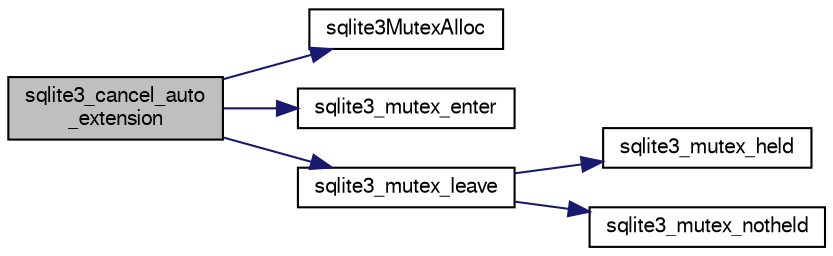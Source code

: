 digraph "sqlite3_cancel_auto_extension"
{
  edge [fontname="FreeSans",fontsize="10",labelfontname="FreeSans",labelfontsize="10"];
  node [fontname="FreeSans",fontsize="10",shape=record];
  rankdir="LR";
  Node313731 [label="sqlite3_cancel_auto\l_extension",height=0.2,width=0.4,color="black", fillcolor="grey75", style="filled", fontcolor="black"];
  Node313731 -> Node313732 [color="midnightblue",fontsize="10",style="solid",fontname="FreeSans"];
  Node313732 [label="sqlite3MutexAlloc",height=0.2,width=0.4,color="black", fillcolor="white", style="filled",URL="$sqlite3_8c.html#a0e3f432ee581f6876b590e7ad7e84e19"];
  Node313731 -> Node313733 [color="midnightblue",fontsize="10",style="solid",fontname="FreeSans"];
  Node313733 [label="sqlite3_mutex_enter",height=0.2,width=0.4,color="black", fillcolor="white", style="filled",URL="$sqlite3_8c.html#a1c12cde690bd89f104de5cbad12a6bf5"];
  Node313731 -> Node313734 [color="midnightblue",fontsize="10",style="solid",fontname="FreeSans"];
  Node313734 [label="sqlite3_mutex_leave",height=0.2,width=0.4,color="black", fillcolor="white", style="filled",URL="$sqlite3_8c.html#a5838d235601dbd3c1fa993555c6bcc93"];
  Node313734 -> Node313735 [color="midnightblue",fontsize="10",style="solid",fontname="FreeSans"];
  Node313735 [label="sqlite3_mutex_held",height=0.2,width=0.4,color="black", fillcolor="white", style="filled",URL="$sqlite3_8c.html#acf77da68932b6bc163c5e68547ecc3e7"];
  Node313734 -> Node313736 [color="midnightblue",fontsize="10",style="solid",fontname="FreeSans"];
  Node313736 [label="sqlite3_mutex_notheld",height=0.2,width=0.4,color="black", fillcolor="white", style="filled",URL="$sqlite3_8c.html#a83967c837c1c000d3b5adcfaa688f5dc"];
}
